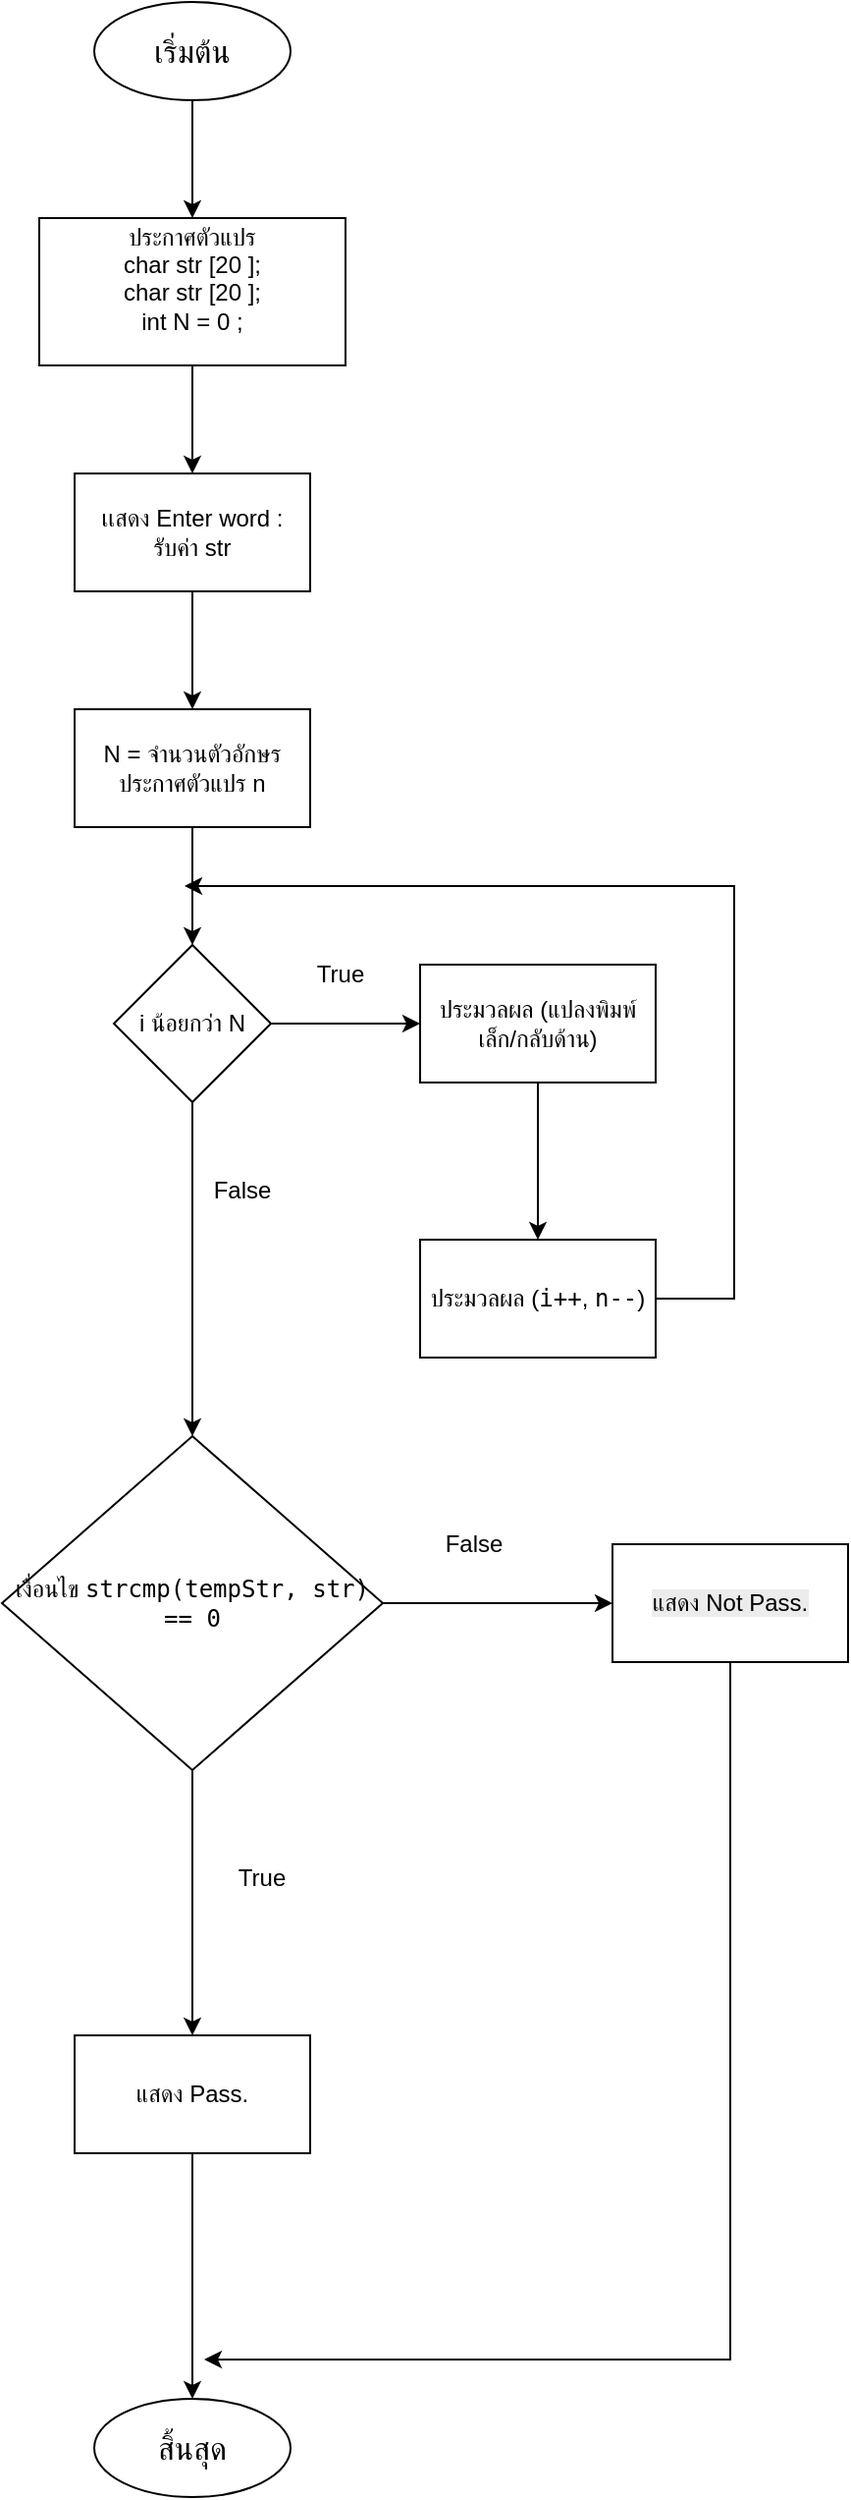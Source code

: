 <mxfile version="28.1.2">
  <diagram name="หน้า-1" id="z2oGbLqCFwE-ITNPHV7P">
    <mxGraphModel dx="1737" dy="1043" grid="1" gridSize="10" guides="1" tooltips="1" connect="1" arrows="1" fold="1" page="1" pageScale="1" pageWidth="827" pageHeight="1169" math="0" shadow="0">
      <root>
        <mxCell id="0" />
        <mxCell id="1" parent="0" />
        <mxCell id="vCFpRY6fAivzMYtvjfPe-5" value="" style="edgeStyle=orthogonalEdgeStyle;rounded=0;orthogonalLoop=1;jettySize=auto;html=1;" edge="1" parent="1" source="vCFpRY6fAivzMYtvjfPe-3" target="vCFpRY6fAivzMYtvjfPe-4">
          <mxGeometry relative="1" as="geometry" />
        </mxCell>
        <mxCell id="vCFpRY6fAivzMYtvjfPe-3" value="&lt;font style=&quot;font-size: 16px;&quot;&gt;เริ่มต้น&lt;/font&gt;" style="ellipse;whiteSpace=wrap;html=1;" vertex="1" parent="1">
          <mxGeometry x="245" y="40" width="100" height="50" as="geometry" />
        </mxCell>
        <mxCell id="vCFpRY6fAivzMYtvjfPe-7" value="" style="edgeStyle=orthogonalEdgeStyle;rounded=0;orthogonalLoop=1;jettySize=auto;html=1;" edge="1" parent="1" source="vCFpRY6fAivzMYtvjfPe-4" target="vCFpRY6fAivzMYtvjfPe-6">
          <mxGeometry relative="1" as="geometry" />
        </mxCell>
        <mxCell id="vCFpRY6fAivzMYtvjfPe-4" value="ประกาศตัวแปร&lt;div&gt;char str [20 ];&lt;/div&gt;&lt;div&gt;&lt;div&gt;char str [20 ];&lt;/div&gt;&lt;div&gt;int N = 0 ;&lt;/div&gt;&lt;/div&gt;&lt;div&gt;&lt;br&gt;&lt;/div&gt;" style="whiteSpace=wrap;html=1;" vertex="1" parent="1">
          <mxGeometry x="217" y="150" width="156" height="75" as="geometry" />
        </mxCell>
        <mxCell id="vCFpRY6fAivzMYtvjfPe-9" value="" style="edgeStyle=orthogonalEdgeStyle;rounded=0;orthogonalLoop=1;jettySize=auto;html=1;" edge="1" parent="1" source="vCFpRY6fAivzMYtvjfPe-6" target="vCFpRY6fAivzMYtvjfPe-8">
          <mxGeometry relative="1" as="geometry" />
        </mxCell>
        <mxCell id="vCFpRY6fAivzMYtvjfPe-6" value="เเสดง&amp;nbsp;Enter word :&lt;div&gt;รับค่า str&lt;/div&gt;" style="whiteSpace=wrap;html=1;" vertex="1" parent="1">
          <mxGeometry x="235" y="280" width="120" height="60" as="geometry" />
        </mxCell>
        <mxCell id="vCFpRY6fAivzMYtvjfPe-11" value="" style="edgeStyle=orthogonalEdgeStyle;rounded=0;orthogonalLoop=1;jettySize=auto;html=1;" edge="1" parent="1" source="vCFpRY6fAivzMYtvjfPe-8" target="vCFpRY6fAivzMYtvjfPe-10">
          <mxGeometry relative="1" as="geometry" />
        </mxCell>
        <mxCell id="vCFpRY6fAivzMYtvjfPe-8" value="N = จำนวนตัวอักษร&lt;div&gt;ประกาศตัวแปร n&lt;/div&gt;" style="whiteSpace=wrap;html=1;" vertex="1" parent="1">
          <mxGeometry x="235" y="400" width="120" height="60" as="geometry" />
        </mxCell>
        <mxCell id="vCFpRY6fAivzMYtvjfPe-13" value="" style="edgeStyle=orthogonalEdgeStyle;rounded=0;orthogonalLoop=1;jettySize=auto;html=1;" edge="1" parent="1" source="vCFpRY6fAivzMYtvjfPe-10" target="vCFpRY6fAivzMYtvjfPe-12">
          <mxGeometry relative="1" as="geometry" />
        </mxCell>
        <mxCell id="vCFpRY6fAivzMYtvjfPe-19" value="" style="edgeStyle=orthogonalEdgeStyle;rounded=0;orthogonalLoop=1;jettySize=auto;html=1;" edge="1" parent="1" source="vCFpRY6fAivzMYtvjfPe-10" target="vCFpRY6fAivzMYtvjfPe-18">
          <mxGeometry relative="1" as="geometry" />
        </mxCell>
        <mxCell id="vCFpRY6fAivzMYtvjfPe-10" value="i น้อยกว่า N" style="rhombus;whiteSpace=wrap;html=1;" vertex="1" parent="1">
          <mxGeometry x="255" y="520" width="80" height="80" as="geometry" />
        </mxCell>
        <mxCell id="vCFpRY6fAivzMYtvjfPe-15" value="" style="edgeStyle=orthogonalEdgeStyle;rounded=0;orthogonalLoop=1;jettySize=auto;html=1;" edge="1" parent="1" source="vCFpRY6fAivzMYtvjfPe-12" target="vCFpRY6fAivzMYtvjfPe-14">
          <mxGeometry relative="1" as="geometry" />
        </mxCell>
        <mxCell id="vCFpRY6fAivzMYtvjfPe-12" value="ประมวลผล (แปลงพิมพ์เล็ก/กลับด้าน)" style="whiteSpace=wrap;html=1;" vertex="1" parent="1">
          <mxGeometry x="411" y="530" width="120" height="60" as="geometry" />
        </mxCell>
        <mxCell id="vCFpRY6fAivzMYtvjfPe-16" style="edgeStyle=orthogonalEdgeStyle;rounded=0;orthogonalLoop=1;jettySize=auto;html=1;" edge="1" parent="1" source="vCFpRY6fAivzMYtvjfPe-14">
          <mxGeometry relative="1" as="geometry">
            <mxPoint x="291" y="490" as="targetPoint" />
            <Array as="points">
              <mxPoint x="571" y="700" />
              <mxPoint x="571" y="490" />
            </Array>
          </mxGeometry>
        </mxCell>
        <mxCell id="vCFpRY6fAivzMYtvjfPe-14" value="ประมวลผล (&lt;code&gt;i++&lt;/code&gt;, &lt;code&gt;n--&lt;/code&gt;)" style="whiteSpace=wrap;html=1;" vertex="1" parent="1">
          <mxGeometry x="411" y="670" width="120" height="60" as="geometry" />
        </mxCell>
        <mxCell id="vCFpRY6fAivzMYtvjfPe-17" value="True" style="text;html=1;align=center;verticalAlign=middle;resizable=0;points=[];autosize=1;strokeColor=none;fillColor=none;" vertex="1" parent="1">
          <mxGeometry x="345" y="520" width="50" height="30" as="geometry" />
        </mxCell>
        <mxCell id="vCFpRY6fAivzMYtvjfPe-21" value="" style="edgeStyle=orthogonalEdgeStyle;rounded=0;orthogonalLoop=1;jettySize=auto;html=1;" edge="1" parent="1" source="vCFpRY6fAivzMYtvjfPe-18" target="vCFpRY6fAivzMYtvjfPe-20">
          <mxGeometry relative="1" as="geometry" />
        </mxCell>
        <mxCell id="vCFpRY6fAivzMYtvjfPe-23" value="" style="edgeStyle=orthogonalEdgeStyle;rounded=0;orthogonalLoop=1;jettySize=auto;html=1;" edge="1" parent="1" source="vCFpRY6fAivzMYtvjfPe-18" target="vCFpRY6fAivzMYtvjfPe-22">
          <mxGeometry relative="1" as="geometry" />
        </mxCell>
        <mxCell id="vCFpRY6fAivzMYtvjfPe-18" value="เงื่อนไข &lt;code&gt;strcmp(tempStr, str) == 0&lt;/code&gt;" style="rhombus;whiteSpace=wrap;html=1;" vertex="1" parent="1">
          <mxGeometry x="198" y="770" width="194" height="170" as="geometry" />
        </mxCell>
        <mxCell id="vCFpRY6fAivzMYtvjfPe-25" value="" style="edgeStyle=orthogonalEdgeStyle;rounded=0;orthogonalLoop=1;jettySize=auto;html=1;" edge="1" parent="1" source="vCFpRY6fAivzMYtvjfPe-20" target="vCFpRY6fAivzMYtvjfPe-24">
          <mxGeometry relative="1" as="geometry" />
        </mxCell>
        <mxCell id="vCFpRY6fAivzMYtvjfPe-20" value="แสดง Pass." style="whiteSpace=wrap;html=1;" vertex="1" parent="1">
          <mxGeometry x="235" y="1075" width="120" height="60" as="geometry" />
        </mxCell>
        <mxCell id="vCFpRY6fAivzMYtvjfPe-26" style="edgeStyle=orthogonalEdgeStyle;rounded=0;orthogonalLoop=1;jettySize=auto;html=1;" edge="1" parent="1" source="vCFpRY6fAivzMYtvjfPe-22">
          <mxGeometry relative="1" as="geometry">
            <mxPoint x="301" y="1240" as="targetPoint" />
            <Array as="points">
              <mxPoint x="569" y="1240" />
            </Array>
          </mxGeometry>
        </mxCell>
        <mxCell id="vCFpRY6fAivzMYtvjfPe-22" value="&lt;br&gt;&lt;span style=&quot;color: rgb(0, 0, 0); font-family: Helvetica; font-size: 12px; font-style: normal; font-variant-ligatures: normal; font-variant-caps: normal; font-weight: 400; letter-spacing: normal; orphans: 2; text-align: center; text-indent: 0px; text-transform: none; widows: 2; word-spacing: 0px; -webkit-text-stroke-width: 0px; white-space: normal; background-color: rgb(236, 236, 236); text-decoration-thickness: initial; text-decoration-style: initial; text-decoration-color: initial; display: inline !important; float: none;&quot;&gt;แสดง Not Pass.&lt;/span&gt;&lt;div&gt;&lt;br/&gt;&lt;/div&gt;" style="whiteSpace=wrap;html=1;" vertex="1" parent="1">
          <mxGeometry x="509" y="825" width="120" height="60" as="geometry" />
        </mxCell>
        <mxCell id="vCFpRY6fAivzMYtvjfPe-24" value="&lt;span style=&quot;font-size: 16px;&quot;&gt;สิ้นสุด&lt;/span&gt;" style="ellipse;whiteSpace=wrap;html=1;" vertex="1" parent="1">
          <mxGeometry x="245" y="1260" width="100" height="50" as="geometry" />
        </mxCell>
        <mxCell id="vCFpRY6fAivzMYtvjfPe-27" value="True" style="text;html=1;align=center;verticalAlign=middle;resizable=0;points=[];autosize=1;strokeColor=none;fillColor=none;" vertex="1" parent="1">
          <mxGeometry x="305" y="980" width="50" height="30" as="geometry" />
        </mxCell>
        <mxCell id="vCFpRY6fAivzMYtvjfPe-28" value="False" style="text;html=1;align=center;verticalAlign=middle;resizable=0;points=[];autosize=1;strokeColor=none;fillColor=none;" vertex="1" parent="1">
          <mxGeometry x="413" y="810" width="50" height="30" as="geometry" />
        </mxCell>
        <mxCell id="vCFpRY6fAivzMYtvjfPe-29" value="False" style="text;html=1;align=center;verticalAlign=middle;resizable=0;points=[];autosize=1;strokeColor=none;fillColor=none;" vertex="1" parent="1">
          <mxGeometry x="295" y="630" width="50" height="30" as="geometry" />
        </mxCell>
      </root>
    </mxGraphModel>
  </diagram>
</mxfile>
